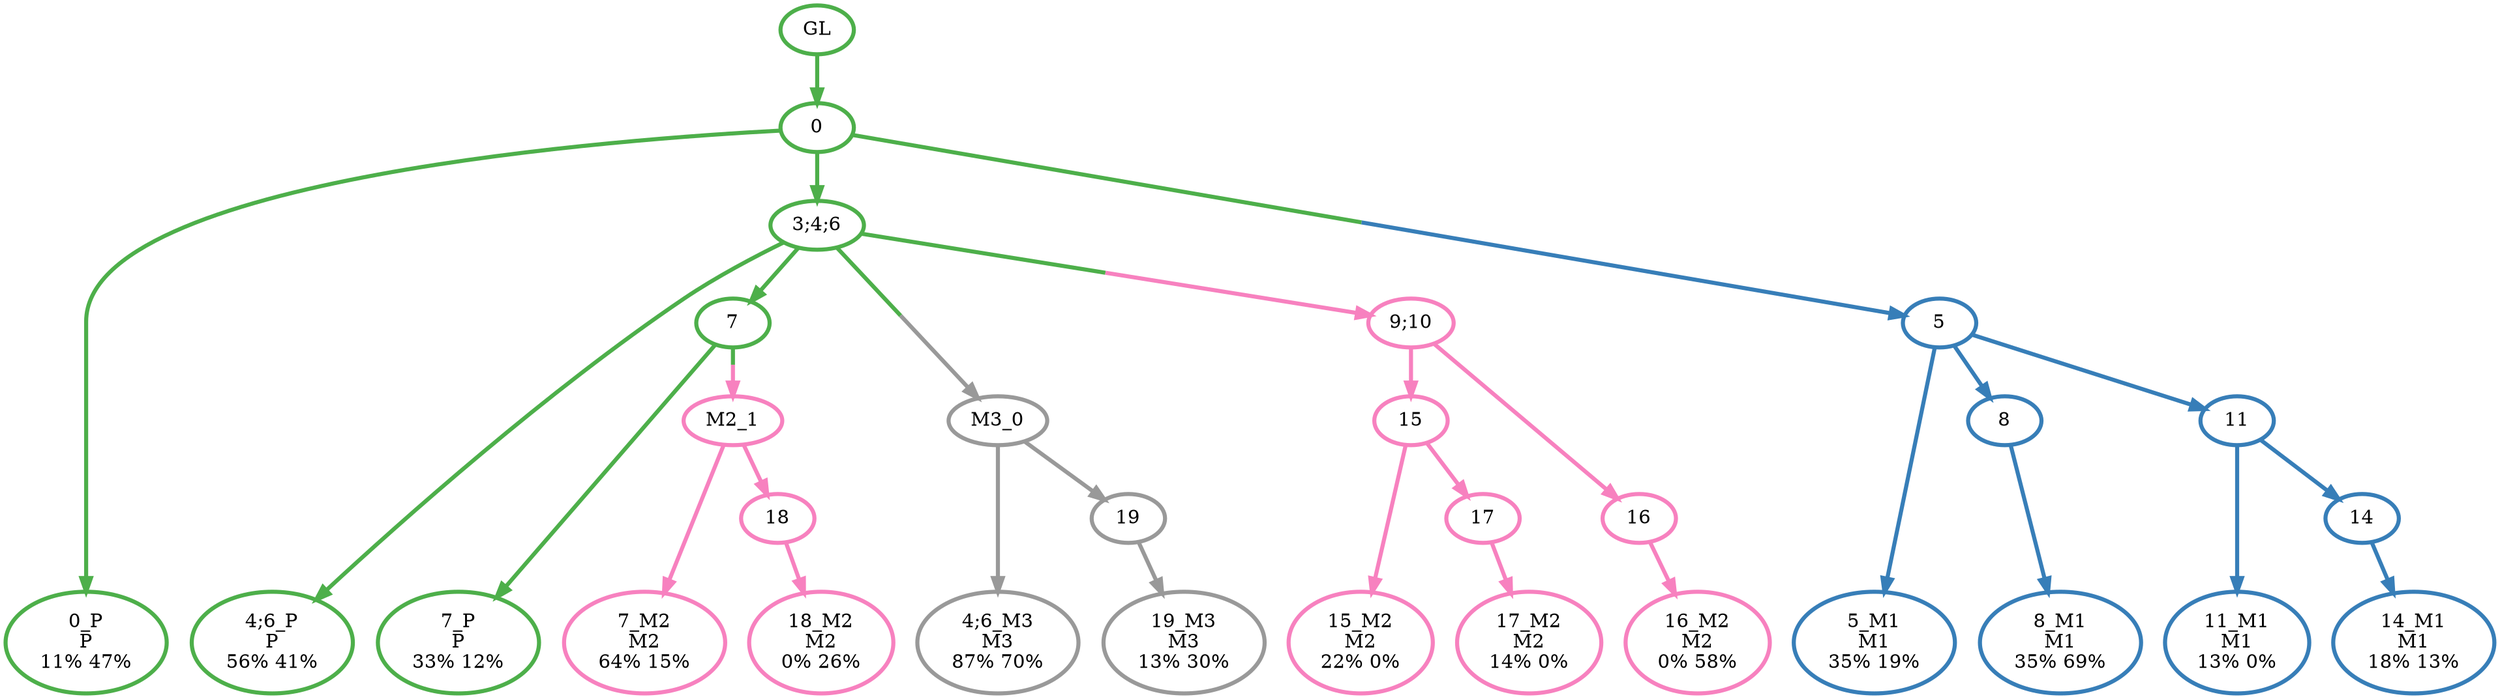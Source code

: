 digraph T {
	{
		rank=same
		27 [penwidth=3,colorscheme=set19,color=3,label="0_P\nP\n11% 47%"]
		25 [penwidth=3,colorscheme=set19,color=3,label="4;6_P\nP\n56% 41%"]
		23 [penwidth=3,colorscheme=set19,color=3,label="7_P\nP\n33% 12%"]
		22 [penwidth=3,colorscheme=set19,color=2,label="5_M1\nM1\n35% 19%"]
		20 [penwidth=3,colorscheme=set19,color=2,label="8_M1\nM1\n35% 69%"]
		18 [penwidth=3,colorscheme=set19,color=2,label="11_M1\nM1\n13% 0%"]
		16 [penwidth=3,colorscheme=set19,color=2,label="14_M1\nM1\n18% 13%"]
		15 [penwidth=3,colorscheme=set19,color=8,label="7_M2\nM2\n64% 15%"]
		13 [penwidth=3,colorscheme=set19,color=8,label="18_M2\nM2\n0% 26%"]
		11 [penwidth=3,colorscheme=set19,color=8,label="15_M2\nM2\n22% 0%"]
		9 [penwidth=3,colorscheme=set19,color=8,label="17_M2\nM2\n14% 0%"]
		7 [penwidth=3,colorscheme=set19,color=8,label="16_M2\nM2\n0% 58%"]
		6 [penwidth=3,colorscheme=set19,color=9,label="4;6_M3\nM3\n87% 70%"]
		4 [penwidth=3,colorscheme=set19,color=9,label="19_M3\nM3\n13% 30%"]
	}
	29 [penwidth=3,colorscheme=set19,color=3,label="GL"]
	28 [penwidth=3,colorscheme=set19,color=3,label="0"]
	26 [penwidth=3,colorscheme=set19,color=3,label="3;4;6"]
	24 [penwidth=3,colorscheme=set19,color=3,label="7"]
	21 [penwidth=3,colorscheme=set19,color=2,label="8"]
	19 [penwidth=3,colorscheme=set19,color=2,label="11"]
	17 [penwidth=3,colorscheme=set19,color=2,label="14"]
	14 [penwidth=3,colorscheme=set19,color=8,label="18"]
	12 [penwidth=3,colorscheme=set19,color=8,label="15"]
	10 [penwidth=3,colorscheme=set19,color=8,label="17"]
	8 [penwidth=3,colorscheme=set19,color=8,label="16"]
	5 [penwidth=3,colorscheme=set19,color=9,label="19"]
	3 [penwidth=3,colorscheme=set19,color=9,label="M3_0"]
	2 [penwidth=3,colorscheme=set19,color=8,label="9;10"]
	1 [penwidth=3,colorscheme=set19,color=8,label="M2_1"]
	0 [penwidth=3,colorscheme=set19,color=2,label="5"]
	29 -> 28 [penwidth=3,colorscheme=set19,color=3]
	28 -> 27 [penwidth=3,colorscheme=set19,color=3]
	28 -> 26 [penwidth=3,colorscheme=set19,color=3]
	28 -> 0 [penwidth=3,colorscheme=set19,color="3;0.5:2"]
	26 -> 25 [penwidth=3,colorscheme=set19,color=3]
	26 -> 24 [penwidth=3,colorscheme=set19,color=3]
	26 -> 3 [penwidth=3,colorscheme=set19,color="3;0.5:9"]
	26 -> 2 [penwidth=3,colorscheme=set19,color="3;0.5:8"]
	24 -> 23 [penwidth=3,colorscheme=set19,color=3]
	24 -> 1 [penwidth=3,colorscheme=set19,color="3;0.5:8"]
	21 -> 20 [penwidth=3,colorscheme=set19,color=2]
	19 -> 18 [penwidth=3,colorscheme=set19,color=2]
	19 -> 17 [penwidth=3,colorscheme=set19,color=2]
	17 -> 16 [penwidth=3,colorscheme=set19,color=2]
	14 -> 13 [penwidth=3,colorscheme=set19,color=8]
	12 -> 11 [penwidth=3,colorscheme=set19,color=8]
	12 -> 10 [penwidth=3,colorscheme=set19,color=8]
	10 -> 9 [penwidth=3,colorscheme=set19,color=8]
	8 -> 7 [penwidth=3,colorscheme=set19,color=8]
	5 -> 4 [penwidth=3,colorscheme=set19,color=9]
	3 -> 6 [penwidth=3,colorscheme=set19,color=9]
	3 -> 5 [penwidth=3,colorscheme=set19,color=9]
	2 -> 12 [penwidth=3,colorscheme=set19,color=8]
	2 -> 8 [penwidth=3,colorscheme=set19,color=8]
	1 -> 15 [penwidth=3,colorscheme=set19,color=8]
	1 -> 14 [penwidth=3,colorscheme=set19,color=8]
	0 -> 22 [penwidth=3,colorscheme=set19,color=2]
	0 -> 21 [penwidth=3,colorscheme=set19,color=2]
	0 -> 19 [penwidth=3,colorscheme=set19,color=2]
}
